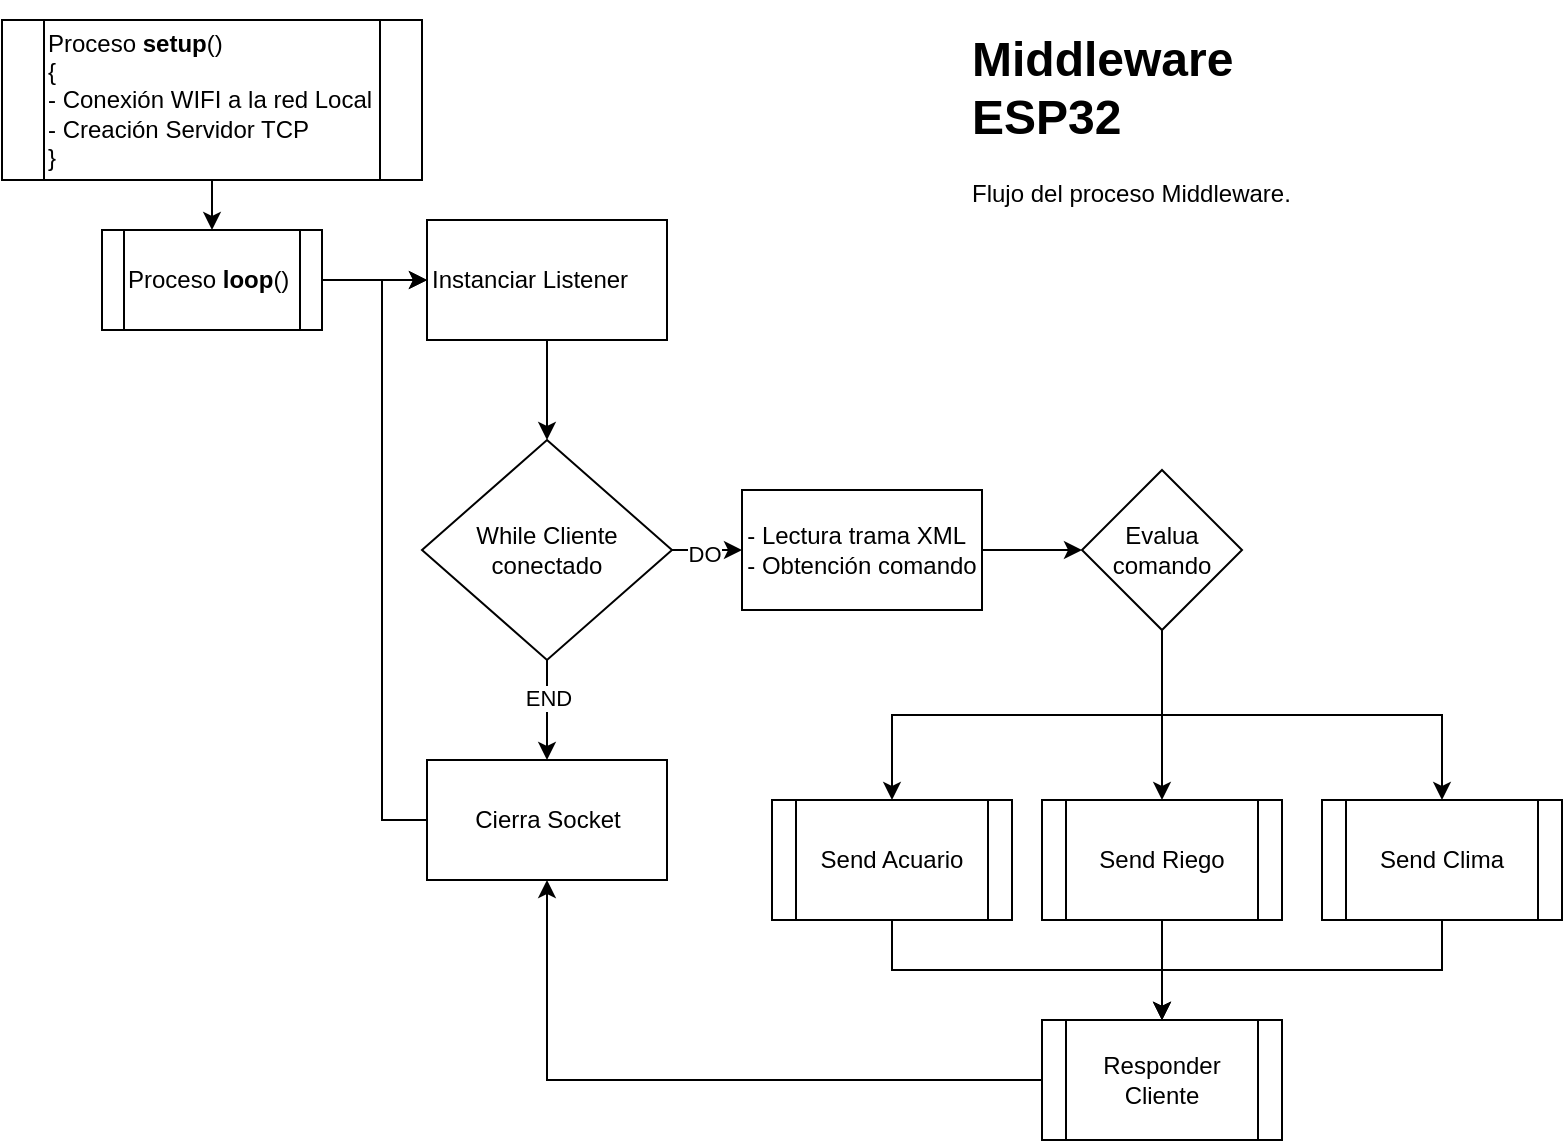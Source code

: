 <mxfile version="14.7.1" type="device"><diagram id="CeqwlgfuItZfXkT7WZC9" name="Page-1"><mxGraphModel dx="1038" dy="1591" grid="1" gridSize="10" guides="1" tooltips="1" connect="1" arrows="1" fold="1" page="1" pageScale="1" pageWidth="850" pageHeight="1100" math="0" shadow="0"><root><mxCell id="0"/><mxCell id="1" parent="0"/><mxCell id="-bE2ONSkaA_L7sRKrDCE-45" value="" style="edgeStyle=orthogonalEdgeStyle;rounded=0;orthogonalLoop=1;jettySize=auto;html=1;" parent="1" source="-bE2ONSkaA_L7sRKrDCE-43" target="-bE2ONSkaA_L7sRKrDCE-44" edge="1"><mxGeometry relative="1" as="geometry"/></mxCell><mxCell id="-bE2ONSkaA_L7sRKrDCE-43" value="&lt;div&gt;&lt;div&gt;Proceso &lt;b&gt;setup&lt;/b&gt;()&lt;/div&gt;&lt;span&gt;&lt;div&gt;&lt;span&gt;{&lt;/span&gt;&lt;/div&gt;&lt;/span&gt;&lt;/div&gt;&lt;div&gt;&lt;div&gt;&lt;span&gt;- Conexión WIFI a la red Local&lt;/span&gt;&lt;/div&gt;&lt;div&gt;- Creación Servidor TCP&lt;/div&gt;&lt;span&gt;&lt;div&gt;&lt;span&gt;}&lt;/span&gt;&lt;/div&gt;&lt;/span&gt;&lt;/div&gt;" style="shape=process;whiteSpace=wrap;html=1;backgroundOutline=1;align=left;" parent="1" vertex="1"><mxGeometry x="40" y="-1080" width="210" height="80" as="geometry"/></mxCell><mxCell id="-bE2ONSkaA_L7sRKrDCE-47" value="" style="edgeStyle=orthogonalEdgeStyle;rounded=0;orthogonalLoop=1;jettySize=auto;html=1;" parent="1" source="-bE2ONSkaA_L7sRKrDCE-44" target="-bE2ONSkaA_L7sRKrDCE-46" edge="1"><mxGeometry relative="1" as="geometry"/></mxCell><mxCell id="-bE2ONSkaA_L7sRKrDCE-44" value="Proceso &lt;b&gt;loop&lt;/b&gt;()" style="shape=process;whiteSpace=wrap;html=1;backgroundOutline=1;align=left;" parent="1" vertex="1"><mxGeometry x="90" y="-975" width="110" height="50" as="geometry"/></mxCell><mxCell id="-bE2ONSkaA_L7sRKrDCE-49" value="" style="edgeStyle=orthogonalEdgeStyle;rounded=0;orthogonalLoop=1;jettySize=auto;html=1;entryX=0.5;entryY=0;entryDx=0;entryDy=0;" parent="1" source="-bE2ONSkaA_L7sRKrDCE-46" target="-bE2ONSkaA_L7sRKrDCE-50" edge="1"><mxGeometry relative="1" as="geometry"><mxPoint x="357.5" y="-830" as="targetPoint"/></mxGeometry></mxCell><mxCell id="-bE2ONSkaA_L7sRKrDCE-46" value="Instanciar Listener" style="whiteSpace=wrap;html=1;align=left;" parent="1" vertex="1"><mxGeometry x="252.5" y="-980" width="120" height="60" as="geometry"/></mxCell><mxCell id="-bE2ONSkaA_L7sRKrDCE-52" value="" style="edgeStyle=orthogonalEdgeStyle;rounded=0;orthogonalLoop=1;jettySize=auto;html=1;" parent="1" source="-bE2ONSkaA_L7sRKrDCE-50" target="-bE2ONSkaA_L7sRKrDCE-51" edge="1"><mxGeometry relative="1" as="geometry"/></mxCell><mxCell id="-bE2ONSkaA_L7sRKrDCE-57" value="END" style="edgeLabel;html=1;align=center;verticalAlign=middle;resizable=0;points=[];" parent="-bE2ONSkaA_L7sRKrDCE-52" vertex="1" connectable="0"><mxGeometry x="-0.242" relative="1" as="geometry"><mxPoint as="offset"/></mxGeometry></mxCell><mxCell id="-bE2ONSkaA_L7sRKrDCE-55" value="" style="edgeStyle=orthogonalEdgeStyle;rounded=0;orthogonalLoop=1;jettySize=auto;html=1;" parent="1" source="-bE2ONSkaA_L7sRKrDCE-50" target="-bE2ONSkaA_L7sRKrDCE-54" edge="1"><mxGeometry relative="1" as="geometry"/></mxCell><mxCell id="-bE2ONSkaA_L7sRKrDCE-56" value="DO" style="edgeLabel;html=1;align=center;verticalAlign=middle;resizable=0;points=[];" parent="-bE2ONSkaA_L7sRKrDCE-55" vertex="1" connectable="0"><mxGeometry x="-0.29" y="-2" relative="1" as="geometry"><mxPoint as="offset"/></mxGeometry></mxCell><mxCell id="-bE2ONSkaA_L7sRKrDCE-50" value="While Cliente conectado" style="rhombus;whiteSpace=wrap;html=1;" parent="1" vertex="1"><mxGeometry x="250" y="-870" width="125" height="110" as="geometry"/></mxCell><mxCell id="-bE2ONSkaA_L7sRKrDCE-53" style="edgeStyle=orthogonalEdgeStyle;rounded=0;orthogonalLoop=1;jettySize=auto;html=1;entryX=0;entryY=0.5;entryDx=0;entryDy=0;exitX=0;exitY=0.5;exitDx=0;exitDy=0;" parent="1" source="-bE2ONSkaA_L7sRKrDCE-51" target="-bE2ONSkaA_L7sRKrDCE-46" edge="1"><mxGeometry relative="1" as="geometry"><Array as="points"><mxPoint x="230" y="-680"/><mxPoint x="230" y="-950"/></Array></mxGeometry></mxCell><mxCell id="-bE2ONSkaA_L7sRKrDCE-51" value="Cierra Socket" style="whiteSpace=wrap;html=1;" parent="1" vertex="1"><mxGeometry x="252.5" y="-710" width="120" height="60" as="geometry"/></mxCell><mxCell id="X1_0DeeQm7BbH92X_npG-9" value="" style="edgeStyle=orthogonalEdgeStyle;rounded=0;orthogonalLoop=1;jettySize=auto;html=1;" edge="1" parent="1" source="-bE2ONSkaA_L7sRKrDCE-54" target="X1_0DeeQm7BbH92X_npG-4"><mxGeometry relative="1" as="geometry"/></mxCell><mxCell id="-bE2ONSkaA_L7sRKrDCE-54" value="&lt;div style=&quot;text-align: left&quot;&gt;&lt;span&gt;- Lectura trama XML&lt;/span&gt;&lt;/div&gt;&lt;div style=&quot;text-align: left&quot;&gt;&lt;span&gt;- Obtención comando&lt;/span&gt;&lt;/div&gt;" style="whiteSpace=wrap;html=1;" parent="1" vertex="1"><mxGeometry x="410" y="-845" width="120" height="60" as="geometry"/></mxCell><mxCell id="-bE2ONSkaA_L7sRKrDCE-63" value="&lt;h1&gt;Middleware ESP32&lt;/h1&gt;&lt;p&gt;Flujo del proceso Middleware.&amp;nbsp;&lt;/p&gt;" style="text;html=1;strokeColor=none;fillColor=none;spacing=5;spacingTop=-20;whiteSpace=wrap;overflow=hidden;rounded=0;" parent="1" vertex="1"><mxGeometry x="520" y="-1080" width="190" height="120" as="geometry"/></mxCell><mxCell id="X1_0DeeQm7BbH92X_npG-14" style="edgeStyle=orthogonalEdgeStyle;rounded=0;orthogonalLoop=1;jettySize=auto;html=1;exitX=0.5;exitY=1;exitDx=0;exitDy=0;entryX=0.5;entryY=0;entryDx=0;entryDy=0;" edge="1" parent="1" source="X1_0DeeQm7BbH92X_npG-1" target="X1_0DeeQm7BbH92X_npG-13"><mxGeometry relative="1" as="geometry"/></mxCell><mxCell id="X1_0DeeQm7BbH92X_npG-1" value="Send Acuario" style="shape=process;whiteSpace=wrap;html=1;backgroundOutline=1;" vertex="1" parent="1"><mxGeometry x="425" y="-690" width="120" height="60" as="geometry"/></mxCell><mxCell id="X1_0DeeQm7BbH92X_npG-15" style="edgeStyle=orthogonalEdgeStyle;rounded=0;orthogonalLoop=1;jettySize=auto;html=1;exitX=0.5;exitY=1;exitDx=0;exitDy=0;" edge="1" parent="1" source="X1_0DeeQm7BbH92X_npG-2"><mxGeometry relative="1" as="geometry"><mxPoint x="620" y="-580" as="targetPoint"/></mxGeometry></mxCell><mxCell id="X1_0DeeQm7BbH92X_npG-2" value="Send Riego" style="shape=process;whiteSpace=wrap;html=1;backgroundOutline=1;" vertex="1" parent="1"><mxGeometry x="560" y="-690" width="120" height="60" as="geometry"/></mxCell><mxCell id="X1_0DeeQm7BbH92X_npG-16" style="edgeStyle=orthogonalEdgeStyle;rounded=0;orthogonalLoop=1;jettySize=auto;html=1;exitX=0.5;exitY=1;exitDx=0;exitDy=0;entryX=0.5;entryY=0;entryDx=0;entryDy=0;" edge="1" parent="1" source="X1_0DeeQm7BbH92X_npG-3" target="X1_0DeeQm7BbH92X_npG-13"><mxGeometry relative="1" as="geometry"/></mxCell><mxCell id="X1_0DeeQm7BbH92X_npG-3" value="Send Clima" style="shape=process;whiteSpace=wrap;html=1;backgroundOutline=1;" vertex="1" parent="1"><mxGeometry x="700" y="-690" width="120" height="60" as="geometry"/></mxCell><mxCell id="X1_0DeeQm7BbH92X_npG-10" style="edgeStyle=orthogonalEdgeStyle;rounded=0;orthogonalLoop=1;jettySize=auto;html=1;exitX=0.5;exitY=1;exitDx=0;exitDy=0;entryX=0.5;entryY=0;entryDx=0;entryDy=0;exitPerimeter=0;" edge="1" parent="1" source="X1_0DeeQm7BbH92X_npG-4" target="X1_0DeeQm7BbH92X_npG-1"><mxGeometry relative="1" as="geometry"/></mxCell><mxCell id="X1_0DeeQm7BbH92X_npG-11" style="edgeStyle=orthogonalEdgeStyle;rounded=0;orthogonalLoop=1;jettySize=auto;html=1;exitX=0.5;exitY=1;exitDx=0;exitDy=0;" edge="1" parent="1" source="X1_0DeeQm7BbH92X_npG-4" target="X1_0DeeQm7BbH92X_npG-2"><mxGeometry relative="1" as="geometry"/></mxCell><mxCell id="X1_0DeeQm7BbH92X_npG-12" style="edgeStyle=orthogonalEdgeStyle;rounded=0;orthogonalLoop=1;jettySize=auto;html=1;exitX=0.5;exitY=1;exitDx=0;exitDy=0;entryX=0.5;entryY=0;entryDx=0;entryDy=0;" edge="1" parent="1" source="X1_0DeeQm7BbH92X_npG-4" target="X1_0DeeQm7BbH92X_npG-3"><mxGeometry relative="1" as="geometry"/></mxCell><mxCell id="X1_0DeeQm7BbH92X_npG-4" value="Evalua comando" style="rhombus;whiteSpace=wrap;html=1;" vertex="1" parent="1"><mxGeometry x="580" y="-855" width="80" height="80" as="geometry"/></mxCell><mxCell id="X1_0DeeQm7BbH92X_npG-17" style="edgeStyle=orthogonalEdgeStyle;rounded=0;orthogonalLoop=1;jettySize=auto;html=1;entryX=0.5;entryY=1;entryDx=0;entryDy=0;" edge="1" parent="1" source="X1_0DeeQm7BbH92X_npG-13" target="-bE2ONSkaA_L7sRKrDCE-51"><mxGeometry relative="1" as="geometry"/></mxCell><mxCell id="X1_0DeeQm7BbH92X_npG-13" value="Responder Cliente" style="shape=process;whiteSpace=wrap;html=1;backgroundOutline=1;" vertex="1" parent="1"><mxGeometry x="560" y="-580" width="120" height="60" as="geometry"/></mxCell></root></mxGraphModel></diagram></mxfile>